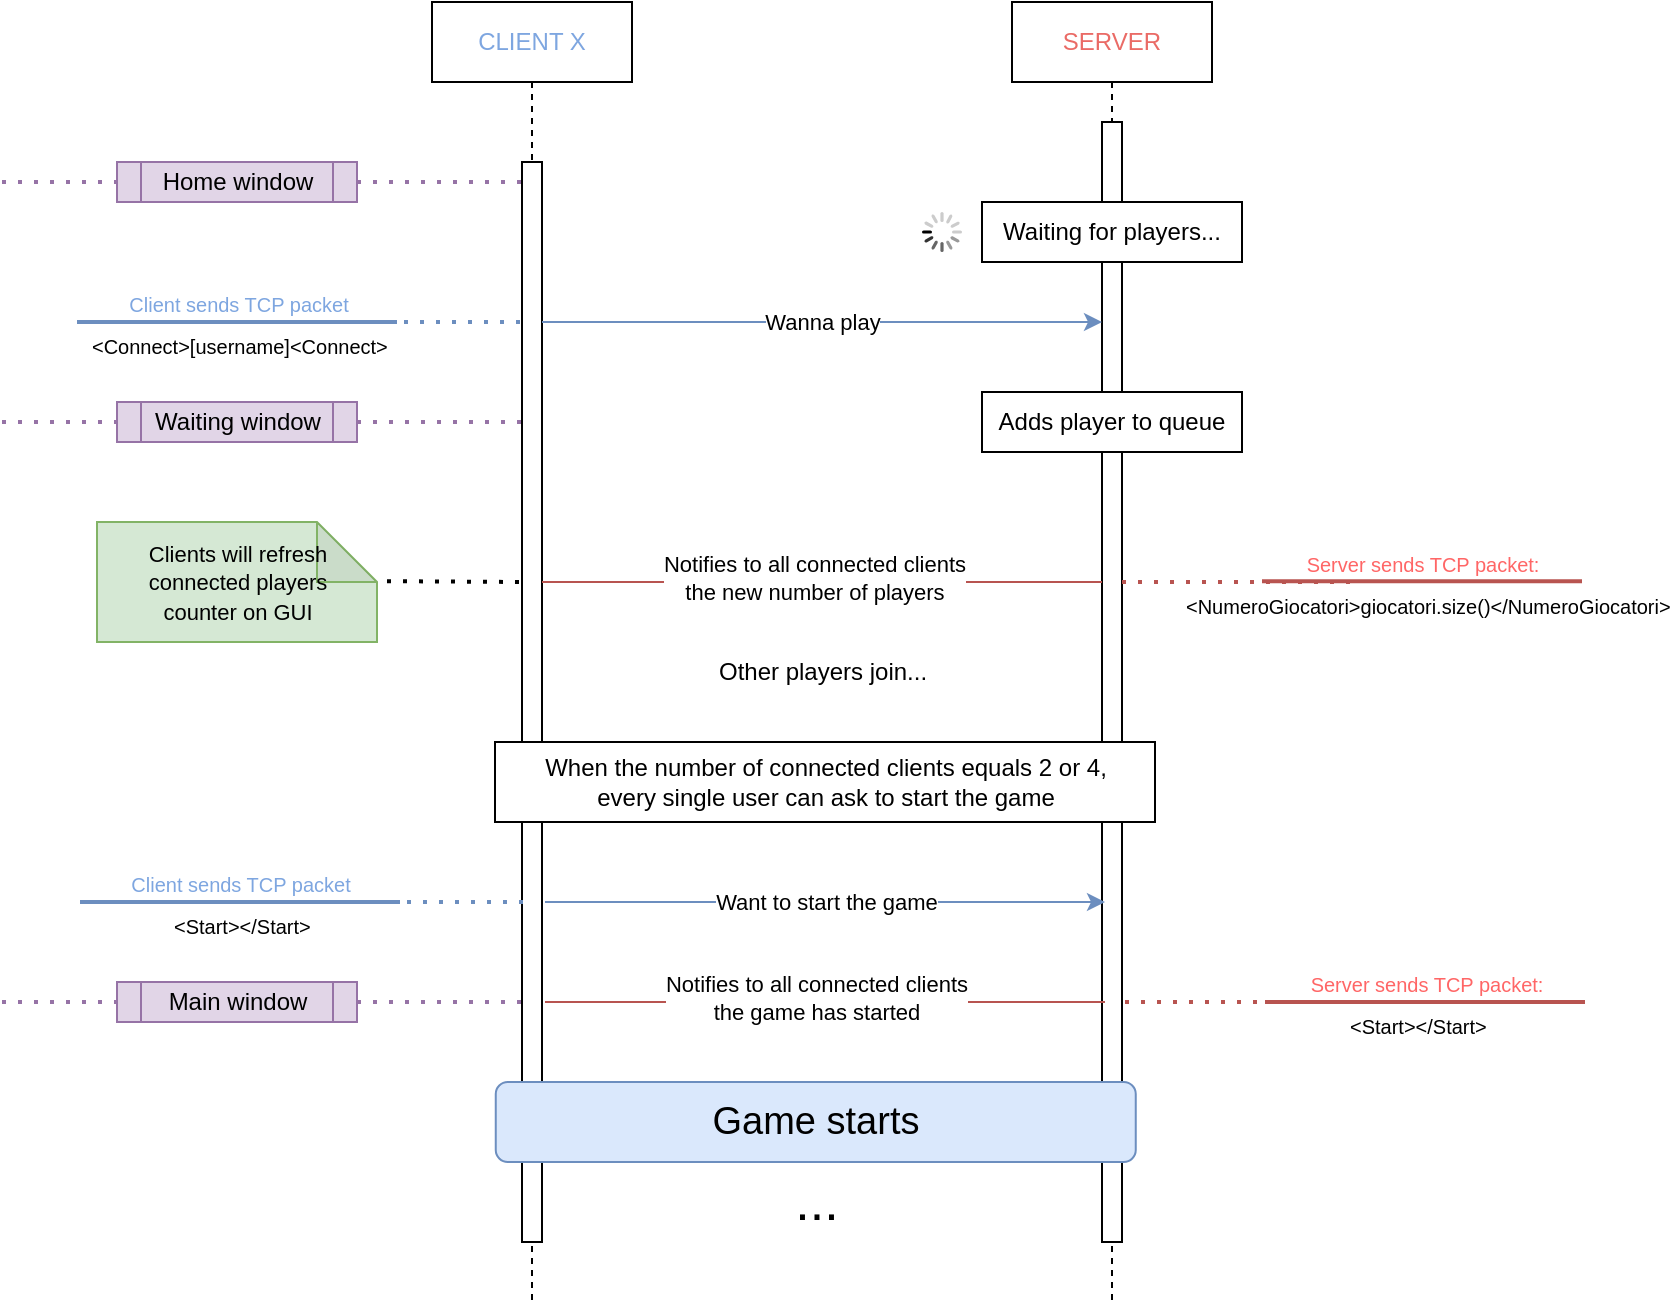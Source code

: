 <mxfile version="22.1.5" type="device">
  <diagram name="Page-1" id="2YBvvXClWsGukQMizWep">
    <mxGraphModel dx="1562" dy="924" grid="1" gridSize="10" guides="1" tooltips="1" connect="1" arrows="1" fold="1" page="1" pageScale="1" pageWidth="850" pageHeight="1100" math="0" shadow="0">
      <root>
        <mxCell id="0" />
        <mxCell id="1" parent="0" />
        <mxCell id="g_tPpGAOfdIyaXea1qWz-1" value="&lt;font color=&quot;#7ea6e0&quot;&gt;CLIENT X&lt;/font&gt;" style="shape=umlLifeline;perimeter=lifelinePerimeter;whiteSpace=wrap;html=1;container=0;dropTarget=0;collapsible=0;recursiveResize=0;outlineConnect=0;portConstraint=eastwest;newEdgeStyle={&quot;edgeStyle&quot;:&quot;elbowEdgeStyle&quot;,&quot;elbow&quot;:&quot;vertical&quot;,&quot;curved&quot;:0,&quot;rounded&quot;:0};" parent="1" vertex="1">
          <mxGeometry x="225" y="30" width="100" height="650" as="geometry" />
        </mxCell>
        <mxCell id="g_tPpGAOfdIyaXea1qWz-2" value="" style="html=1;points=[];perimeter=orthogonalPerimeter;outlineConnect=0;targetShapes=umlLifeline;portConstraint=eastwest;newEdgeStyle={&quot;edgeStyle&quot;:&quot;elbowEdgeStyle&quot;,&quot;elbow&quot;:&quot;vertical&quot;,&quot;curved&quot;:0,&quot;rounded&quot;:0};" parent="g_tPpGAOfdIyaXea1qWz-1" vertex="1">
          <mxGeometry x="45" y="80" width="10" height="540" as="geometry" />
        </mxCell>
        <mxCell id="g_tPpGAOfdIyaXea1qWz-3" value="&lt;font color=&quot;#ea6b66&quot;&gt;SERVER&lt;/font&gt;" style="shape=umlLifeline;perimeter=lifelinePerimeter;whiteSpace=wrap;html=1;container=0;dropTarget=0;collapsible=0;recursiveResize=0;outlineConnect=0;portConstraint=eastwest;newEdgeStyle={&quot;edgeStyle&quot;:&quot;elbowEdgeStyle&quot;,&quot;elbow&quot;:&quot;vertical&quot;,&quot;curved&quot;:0,&quot;rounded&quot;:0};" parent="1" vertex="1">
          <mxGeometry x="515" y="30" width="100" height="650" as="geometry" />
        </mxCell>
        <mxCell id="g_tPpGAOfdIyaXea1qWz-4" value="" style="html=1;points=[];perimeter=orthogonalPerimeter;outlineConnect=0;targetShapes=umlLifeline;portConstraint=eastwest;newEdgeStyle={&quot;edgeStyle&quot;:&quot;elbowEdgeStyle&quot;,&quot;elbow&quot;:&quot;vertical&quot;,&quot;curved&quot;:0,&quot;rounded&quot;:0};" parent="g_tPpGAOfdIyaXea1qWz-3" vertex="1">
          <mxGeometry x="45" y="60" width="10" height="560" as="geometry" />
        </mxCell>
        <mxCell id="g_tPpGAOfdIyaXea1qWz-5" value="Waiting for players..." style="html=1;dropTarget=0;whiteSpace=wrap;" parent="1" vertex="1">
          <mxGeometry x="500" y="130" width="130" height="30" as="geometry" />
        </mxCell>
        <mxCell id="g_tPpGAOfdIyaXea1qWz-20" value="&lt;font style=&quot;font-size: 19px;&quot;&gt;Game starts&lt;/font&gt;" style="rounded=1;whiteSpace=wrap;html=1;fillColor=#dae8fc;strokeColor=#6c8ebf;" parent="1" vertex="1">
          <mxGeometry x="256.88" y="570" width="320" height="40" as="geometry" />
        </mxCell>
        <mxCell id="g_tPpGAOfdIyaXea1qWz-21" value="&lt;font color=&quot;#ff6666&quot;&gt;Server sends TCP packet:&lt;/font&gt;" style="verticalAlign=bottom;html=1;endArrow=none;edgeStyle=none;labelBackgroundColor=none;fontSize=10;strokeWidth=2;rounded=0;fillColor=#f8cecc;strokeColor=#b85450;" parent="1" edge="1">
          <mxGeometry relative="1" as="geometry">
            <mxPoint x="640" y="319.66" as="sourcePoint" />
            <mxPoint x="800" y="319.66" as="targetPoint" />
          </mxGeometry>
        </mxCell>
        <mxCell id="g_tPpGAOfdIyaXea1qWz-22" value="&amp;lt;NumeroGiocatori&amp;gt;giocatori.size()&amp;lt;/NumeroGiocatori&amp;gt;" style="resizable=0;html=1;align=left;verticalAlign=top;labelBackgroundColor=none;fontSize=10;" parent="g_tPpGAOfdIyaXea1qWz-21" connectable="0" vertex="1">
          <mxGeometry x="-1" relative="1" as="geometry">
            <mxPoint x="-40" as="offset" />
          </mxGeometry>
        </mxCell>
        <mxCell id="g_tPpGAOfdIyaXea1qWz-24" value="" style="endArrow=none;dashed=1;html=1;dashPattern=1 3;strokeWidth=2;rounded=0;fillColor=#f8cecc;strokeColor=#b85450;" parent="1" edge="1">
          <mxGeometry width="50" height="50" relative="1" as="geometry">
            <mxPoint x="570" y="320" as="sourcePoint" />
            <mxPoint x="690" y="320" as="targetPoint" />
          </mxGeometry>
        </mxCell>
        <mxCell id="g_tPpGAOfdIyaXea1qWz-29" value="Wanna play" style="endArrow=classic;html=1;rounded=0;fillColor=#dae8fc;strokeColor=#6c8ebf;" parent="1" target="g_tPpGAOfdIyaXea1qWz-4" edge="1">
          <mxGeometry width="50" height="50" relative="1" as="geometry">
            <mxPoint x="280" y="190" as="sourcePoint" />
            <mxPoint x="439.5" y="190" as="targetPoint" />
          </mxGeometry>
        </mxCell>
        <mxCell id="g_tPpGAOfdIyaXea1qWz-60" value="When the number of connected clients equals 2 or 4, &lt;br&gt;every single user can ask to start the game" style="html=1;dropTarget=0;whiteSpace=wrap;" parent="1" vertex="1">
          <mxGeometry x="256.5" y="400" width="330" height="40" as="geometry" />
        </mxCell>
        <mxCell id="g_tPpGAOfdIyaXea1qWz-93" value="&lt;font&gt;Client sends TCP packet&lt;/font&gt;" style="verticalAlign=bottom;html=1;endArrow=none;edgeStyle=none;labelBackgroundColor=none;fontSize=10;strokeWidth=2;rounded=0;fillColor=#dae8fc;strokeColor=#6c8ebf;fontColor=#7EA6E0;" parent="1" edge="1">
          <mxGeometry relative="1" as="geometry">
            <mxPoint x="47.5" y="190" as="sourcePoint" />
            <mxPoint x="207.5" y="190" as="targetPoint" />
          </mxGeometry>
        </mxCell>
        <mxCell id="g_tPpGAOfdIyaXea1qWz-94" value="&amp;lt;Connect&amp;gt;[username]&amp;lt;Connect&amp;gt;" style="resizable=0;html=1;align=left;verticalAlign=top;labelBackgroundColor=none;fontSize=10;" parent="g_tPpGAOfdIyaXea1qWz-93" connectable="0" vertex="1">
          <mxGeometry x="-1" relative="1" as="geometry">
            <mxPoint x="5" as="offset" />
          </mxGeometry>
        </mxCell>
        <mxCell id="g_tPpGAOfdIyaXea1qWz-96" value="" style="endArrow=none;dashed=1;html=1;dashPattern=1 3;strokeWidth=2;rounded=0;fillColor=#dae8fc;strokeColor=#6c8ebf;" parent="1" target="g_tPpGAOfdIyaXea1qWz-2" edge="1">
          <mxGeometry width="50" height="50" relative="1" as="geometry">
            <mxPoint x="195" y="190" as="sourcePoint" />
            <mxPoint x="255" y="190" as="targetPoint" />
          </mxGeometry>
        </mxCell>
        <mxCell id="g_tPpGAOfdIyaXea1qWz-101" value="..." style="text;html=1;align=center;verticalAlign=middle;resizable=0;points=[];autosize=1;strokeColor=none;fillColor=none;fontSize=26;" parent="1" vertex="1">
          <mxGeometry x="391.88" y="610" width="50" height="40" as="geometry" />
        </mxCell>
        <mxCell id="wCH_qxUYtUUm3uJvWn0f-3" value="Adds player to queue" style="html=1;dropTarget=0;whiteSpace=wrap;" parent="1" vertex="1">
          <mxGeometry x="500" y="225" width="130" height="30" as="geometry" />
        </mxCell>
        <mxCell id="wCH_qxUYtUUm3uJvWn0f-8" value="" style="endArrow=none;html=1;rounded=0;fillColor=#f8cecc;strokeColor=#b85450;" parent="1" edge="1">
          <mxGeometry width="50" height="50" relative="1" as="geometry">
            <mxPoint x="280" y="320" as="sourcePoint" />
            <mxPoint x="560" y="320" as="targetPoint" />
          </mxGeometry>
        </mxCell>
        <mxCell id="wCH_qxUYtUUm3uJvWn0f-9" value="Notifies to all connected clients&lt;br style=&quot;border-color: var(--border-color);&quot;&gt;the new number of players" style="edgeLabel;html=1;align=center;verticalAlign=middle;resizable=0;points=[];" parent="wCH_qxUYtUUm3uJvWn0f-8" vertex="1" connectable="0">
          <mxGeometry x="-0.031" y="2" relative="1" as="geometry">
            <mxPoint as="offset" />
          </mxGeometry>
        </mxCell>
        <mxCell id="wCH_qxUYtUUm3uJvWn0f-10" value="" style="endArrow=none;dashed=1;html=1;dashPattern=1 3;strokeWidth=2;rounded=0;" parent="1" edge="1">
          <mxGeometry width="50" height="50" relative="1" as="geometry">
            <mxPoint x="202.5" y="319.58" as="sourcePoint" />
            <mxPoint x="270" y="320" as="targetPoint" />
          </mxGeometry>
        </mxCell>
        <mxCell id="wCH_qxUYtUUm3uJvWn0f-11" value="&lt;font style=&quot;font-size: 11px;&quot;&gt;Clients will refresh&lt;br&gt;connected players&lt;br&gt;counter on GUI&lt;/font&gt;" style="shape=note;whiteSpace=wrap;html=1;backgroundOutline=1;darkOpacity=0.05;fillColor=#d5e8d4;strokeColor=#82b366;" parent="1" vertex="1">
          <mxGeometry x="57.5" y="290" width="140" height="60" as="geometry" />
        </mxCell>
        <mxCell id="wCH_qxUYtUUm3uJvWn0f-12" value="" style="html=1;verticalLabelPosition=bottom;labelBackgroundColor=#ffffff;verticalAlign=top;shadow=0;dashed=0;strokeWidth=2;shape=mxgraph.ios7.misc.loading_circle;" parent="1" vertex="1">
          <mxGeometry x="470" y="135" width="20" height="20" as="geometry" />
        </mxCell>
        <mxCell id="wCH_qxUYtUUm3uJvWn0f-15" value="Want to start the game" style="endArrow=classic;html=1;rounded=0;fillColor=#dae8fc;strokeColor=#6c8ebf;" parent="1" edge="1">
          <mxGeometry width="50" height="50" relative="1" as="geometry">
            <mxPoint x="281.5" y="480" as="sourcePoint" />
            <mxPoint x="561.5" y="480" as="targetPoint" />
          </mxGeometry>
        </mxCell>
        <mxCell id="wCH_qxUYtUUm3uJvWn0f-23" value="&lt;font&gt;Client sends TCP packet&lt;/font&gt;" style="verticalAlign=bottom;html=1;endArrow=none;edgeStyle=none;labelBackgroundColor=none;fontSize=10;strokeWidth=2;rounded=0;fillColor=#dae8fc;strokeColor=#6c8ebf;fontColor=#7EA6E0;" parent="1" edge="1">
          <mxGeometry relative="1" as="geometry">
            <mxPoint x="49" y="480" as="sourcePoint" />
            <mxPoint x="209" y="480" as="targetPoint" />
          </mxGeometry>
        </mxCell>
        <mxCell id="wCH_qxUYtUUm3uJvWn0f-24" value="&amp;lt;Start&amp;gt;&amp;lt;/Start&amp;gt;" style="resizable=0;html=1;align=left;verticalAlign=top;labelBackgroundColor=none;fontSize=10;" parent="wCH_qxUYtUUm3uJvWn0f-23" connectable="0" vertex="1">
          <mxGeometry x="-1" relative="1" as="geometry">
            <mxPoint x="45" as="offset" />
          </mxGeometry>
        </mxCell>
        <mxCell id="wCH_qxUYtUUm3uJvWn0f-25" value="" style="endArrow=none;dashed=1;html=1;dashPattern=1 3;strokeWidth=2;rounded=0;fillColor=#dae8fc;strokeColor=#6c8ebf;" parent="1" edge="1">
          <mxGeometry width="50" height="50" relative="1" as="geometry">
            <mxPoint x="196.5" y="480" as="sourcePoint" />
            <mxPoint x="271.5" y="480" as="targetPoint" />
          </mxGeometry>
        </mxCell>
        <mxCell id="wCH_qxUYtUUm3uJvWn0f-26" value="" style="endArrow=none;html=1;rounded=0;fillColor=#f8cecc;strokeColor=#b85450;" parent="1" edge="1">
          <mxGeometry width="50" height="50" relative="1" as="geometry">
            <mxPoint x="281.5" y="530" as="sourcePoint" />
            <mxPoint x="561.5" y="530" as="targetPoint" />
          </mxGeometry>
        </mxCell>
        <mxCell id="wCH_qxUYtUUm3uJvWn0f-27" value="Notifies to all connected clients&lt;br style=&quot;border-color: var(--border-color);&quot;&gt;the game has started" style="edgeLabel;html=1;align=center;verticalAlign=middle;resizable=0;points=[];" parent="wCH_qxUYtUUm3uJvWn0f-26" vertex="1" connectable="0">
          <mxGeometry x="-0.031" y="2" relative="1" as="geometry">
            <mxPoint as="offset" />
          </mxGeometry>
        </mxCell>
        <mxCell id="wCH_qxUYtUUm3uJvWn0f-28" value="&lt;font color=&quot;#ff6666&quot;&gt;Server sends TCP packet:&lt;/font&gt;" style="verticalAlign=bottom;html=1;endArrow=none;edgeStyle=none;labelBackgroundColor=none;fontSize=10;strokeWidth=2;rounded=0;fillColor=#f8cecc;strokeColor=#b85450;" parent="1" edge="1">
          <mxGeometry relative="1" as="geometry">
            <mxPoint x="641.5" y="530" as="sourcePoint" />
            <mxPoint x="801.5" y="530" as="targetPoint" />
          </mxGeometry>
        </mxCell>
        <mxCell id="wCH_qxUYtUUm3uJvWn0f-29" value="&amp;lt;Start&amp;gt;&amp;lt;/Start&amp;gt;" style="resizable=0;html=1;align=left;verticalAlign=top;labelBackgroundColor=none;fontSize=10;" parent="wCH_qxUYtUUm3uJvWn0f-28" connectable="0" vertex="1">
          <mxGeometry x="-1" relative="1" as="geometry">
            <mxPoint x="40" as="offset" />
          </mxGeometry>
        </mxCell>
        <mxCell id="wCH_qxUYtUUm3uJvWn0f-30" value="" style="endArrow=none;dashed=1;html=1;dashPattern=1 3;strokeWidth=2;rounded=0;fillColor=#f8cecc;strokeColor=#b85450;" parent="1" edge="1">
          <mxGeometry width="50" height="50" relative="1" as="geometry">
            <mxPoint x="571.5" y="530" as="sourcePoint" />
            <mxPoint x="691.5" y="530" as="targetPoint" />
          </mxGeometry>
        </mxCell>
        <mxCell id="wCH_qxUYtUUm3uJvWn0f-37" value="" style="endArrow=none;dashed=1;html=1;dashPattern=1 3;strokeWidth=2;rounded=0;fillColor=#e1d5e7;strokeColor=#9673a6;" parent="1" source="wCH_qxUYtUUm3uJvWn0f-36" target="g_tPpGAOfdIyaXea1qWz-1" edge="1">
          <mxGeometry width="50" height="50" relative="1" as="geometry">
            <mxPoint y="120" as="sourcePoint" />
            <mxPoint x="95" y="119.66" as="targetPoint" />
          </mxGeometry>
        </mxCell>
        <mxCell id="wCH_qxUYtUUm3uJvWn0f-38" value="" style="endArrow=none;dashed=1;html=1;dashPattern=1 3;strokeWidth=2;rounded=0;fillColor=#e1d5e7;strokeColor=#9673a6;" parent="1" target="wCH_qxUYtUUm3uJvWn0f-36" edge="1">
          <mxGeometry width="50" height="50" relative="1" as="geometry">
            <mxPoint x="10" y="120" as="sourcePoint" />
            <mxPoint x="275" y="120" as="targetPoint" />
          </mxGeometry>
        </mxCell>
        <mxCell id="wCH_qxUYtUUm3uJvWn0f-36" value="Home window" style="shape=process;whiteSpace=wrap;html=1;backgroundOutline=1;fillColor=#e1d5e7;strokeColor=#9673a6;" parent="1" vertex="1">
          <mxGeometry x="67.5" y="110" width="120" height="20" as="geometry" />
        </mxCell>
        <mxCell id="wCH_qxUYtUUm3uJvWn0f-40" value="" style="endArrow=none;dashed=1;html=1;dashPattern=1 3;strokeWidth=2;rounded=0;fillColor=#e1d5e7;strokeColor=#9673a6;" parent="1" source="wCH_qxUYtUUm3uJvWn0f-42" edge="1">
          <mxGeometry width="50" height="50" relative="1" as="geometry">
            <mxPoint y="240" as="sourcePoint" />
            <mxPoint x="275" y="240" as="targetPoint" />
          </mxGeometry>
        </mxCell>
        <mxCell id="wCH_qxUYtUUm3uJvWn0f-41" value="" style="endArrow=none;dashed=1;html=1;dashPattern=1 3;strokeWidth=2;rounded=0;fillColor=#e1d5e7;strokeColor=#9673a6;" parent="1" target="wCH_qxUYtUUm3uJvWn0f-42" edge="1">
          <mxGeometry width="50" height="50" relative="1" as="geometry">
            <mxPoint x="10" y="240" as="sourcePoint" />
            <mxPoint x="275" y="240" as="targetPoint" />
          </mxGeometry>
        </mxCell>
        <mxCell id="wCH_qxUYtUUm3uJvWn0f-42" value="Waiting window" style="shape=process;whiteSpace=wrap;html=1;backgroundOutline=1;fillColor=#e1d5e7;strokeColor=#9673a6;" parent="1" vertex="1">
          <mxGeometry x="67.5" y="230" width="120" height="20" as="geometry" />
        </mxCell>
        <mxCell id="wCH_qxUYtUUm3uJvWn0f-49" value="" style="endArrow=none;dashed=1;html=1;dashPattern=1 3;strokeWidth=2;rounded=0;fillColor=#e1d5e7;strokeColor=#9673a6;" parent="1" source="wCH_qxUYtUUm3uJvWn0f-51" edge="1">
          <mxGeometry width="50" height="50" relative="1" as="geometry">
            <mxPoint y="530" as="sourcePoint" />
            <mxPoint x="275" y="530" as="targetPoint" />
          </mxGeometry>
        </mxCell>
        <mxCell id="wCH_qxUYtUUm3uJvWn0f-50" value="" style="endArrow=none;dashed=1;html=1;dashPattern=1 3;strokeWidth=2;rounded=0;fillColor=#e1d5e7;strokeColor=#9673a6;" parent="1" target="wCH_qxUYtUUm3uJvWn0f-51" edge="1">
          <mxGeometry width="50" height="50" relative="1" as="geometry">
            <mxPoint x="10" y="530" as="sourcePoint" />
            <mxPoint x="275" y="530" as="targetPoint" />
          </mxGeometry>
        </mxCell>
        <mxCell id="wCH_qxUYtUUm3uJvWn0f-51" value="Main window" style="shape=process;whiteSpace=wrap;html=1;backgroundOutline=1;fillColor=#e1d5e7;strokeColor=#9673a6;" parent="1" vertex="1">
          <mxGeometry x="67.5" y="520" width="120" height="20" as="geometry" />
        </mxCell>
        <mxCell id="wCH_qxUYtUUm3uJvWn0f-52" value="Other players join..." style="text;html=1;align=center;verticalAlign=middle;resizable=0;points=[];autosize=1;strokeColor=none;fillColor=none;" parent="1" vertex="1">
          <mxGeometry x="355" y="350" width="130" height="30" as="geometry" />
        </mxCell>
      </root>
    </mxGraphModel>
  </diagram>
</mxfile>
